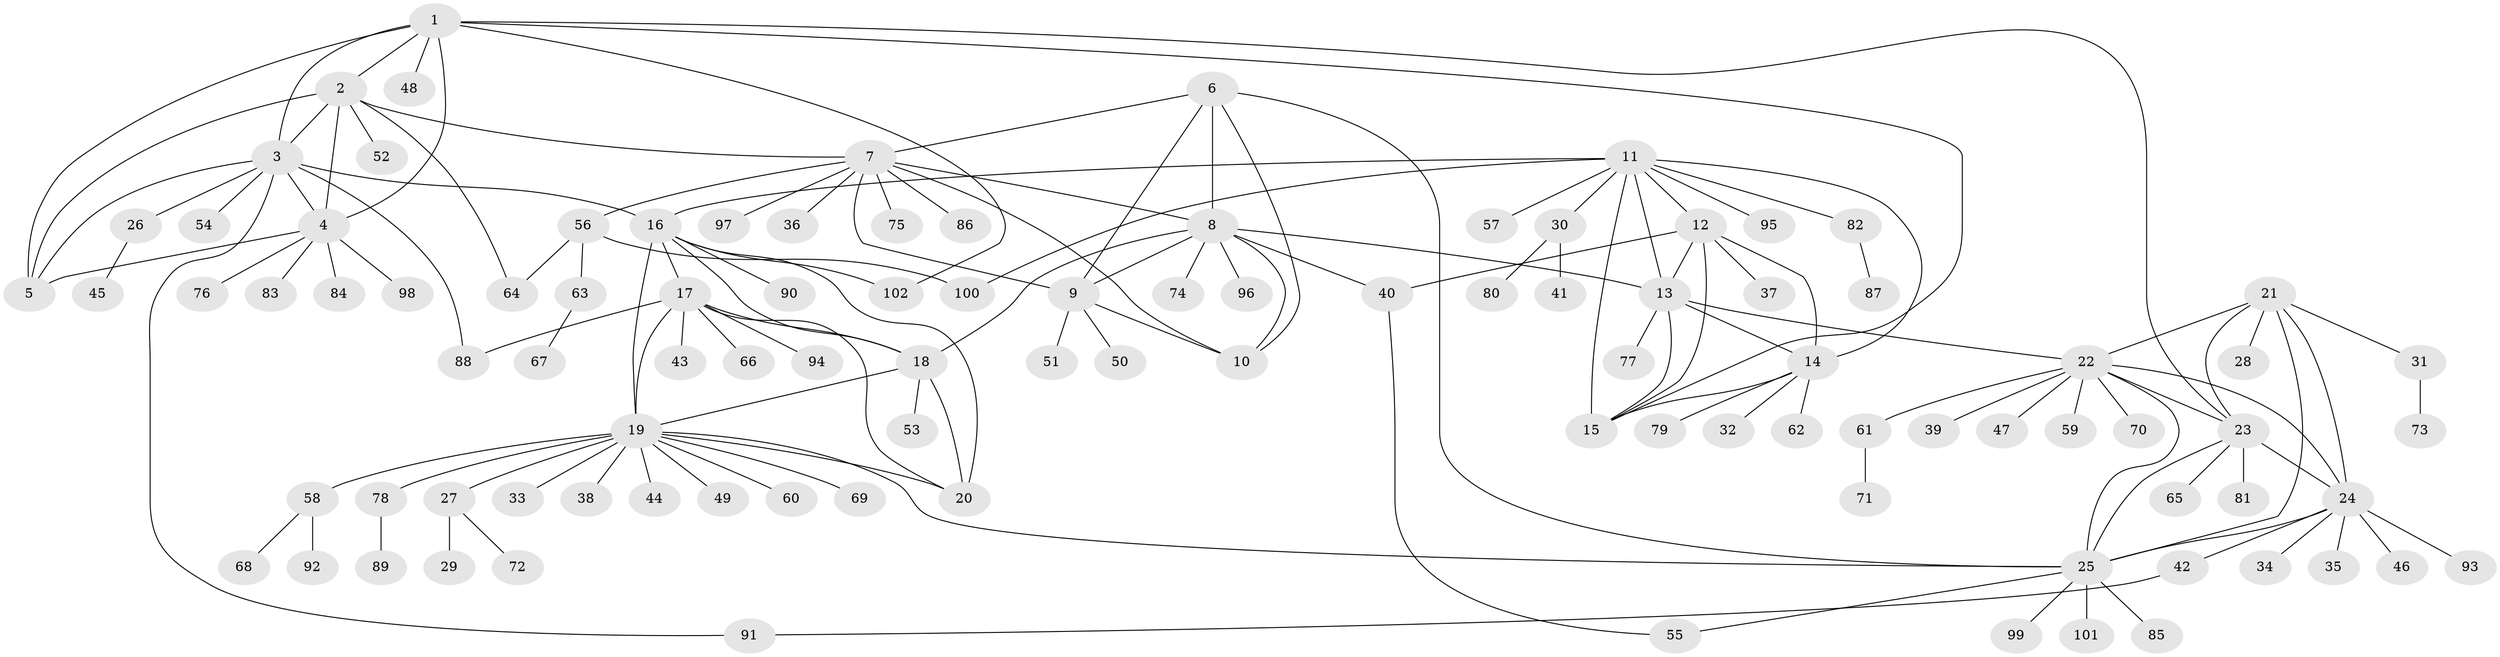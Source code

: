// coarse degree distribution, {10: 0.02531645569620253, 5: 0.02531645569620253, 7: 0.02531645569620253, 3: 0.02531645569620253, 8: 0.05063291139240506, 4: 0.0379746835443038, 9: 0.012658227848101266, 6: 0.012658227848101266, 11: 0.02531645569620253, 1: 0.6455696202531646, 2: 0.11392405063291139}
// Generated by graph-tools (version 1.1) at 2025/42/03/06/25 10:42:10]
// undirected, 102 vertices, 144 edges
graph export_dot {
graph [start="1"]
  node [color=gray90,style=filled];
  1;
  2;
  3;
  4;
  5;
  6;
  7;
  8;
  9;
  10;
  11;
  12;
  13;
  14;
  15;
  16;
  17;
  18;
  19;
  20;
  21;
  22;
  23;
  24;
  25;
  26;
  27;
  28;
  29;
  30;
  31;
  32;
  33;
  34;
  35;
  36;
  37;
  38;
  39;
  40;
  41;
  42;
  43;
  44;
  45;
  46;
  47;
  48;
  49;
  50;
  51;
  52;
  53;
  54;
  55;
  56;
  57;
  58;
  59;
  60;
  61;
  62;
  63;
  64;
  65;
  66;
  67;
  68;
  69;
  70;
  71;
  72;
  73;
  74;
  75;
  76;
  77;
  78;
  79;
  80;
  81;
  82;
  83;
  84;
  85;
  86;
  87;
  88;
  89;
  90;
  91;
  92;
  93;
  94;
  95;
  96;
  97;
  98;
  99;
  100;
  101;
  102;
  1 -- 2;
  1 -- 3;
  1 -- 4;
  1 -- 5;
  1 -- 15;
  1 -- 23;
  1 -- 48;
  1 -- 102;
  2 -- 3;
  2 -- 4;
  2 -- 5;
  2 -- 7;
  2 -- 52;
  2 -- 64;
  3 -- 4;
  3 -- 5;
  3 -- 16;
  3 -- 26;
  3 -- 54;
  3 -- 88;
  3 -- 91;
  4 -- 5;
  4 -- 76;
  4 -- 83;
  4 -- 84;
  4 -- 98;
  6 -- 7;
  6 -- 8;
  6 -- 9;
  6 -- 10;
  6 -- 25;
  7 -- 8;
  7 -- 9;
  7 -- 10;
  7 -- 36;
  7 -- 56;
  7 -- 75;
  7 -- 86;
  7 -- 97;
  8 -- 9;
  8 -- 10;
  8 -- 13;
  8 -- 18;
  8 -- 40;
  8 -- 74;
  8 -- 96;
  9 -- 10;
  9 -- 50;
  9 -- 51;
  11 -- 12;
  11 -- 13;
  11 -- 14;
  11 -- 15;
  11 -- 16;
  11 -- 30;
  11 -- 57;
  11 -- 82;
  11 -- 95;
  11 -- 100;
  12 -- 13;
  12 -- 14;
  12 -- 15;
  12 -- 37;
  12 -- 40;
  13 -- 14;
  13 -- 15;
  13 -- 22;
  13 -- 77;
  14 -- 15;
  14 -- 32;
  14 -- 62;
  14 -- 79;
  16 -- 17;
  16 -- 18;
  16 -- 19;
  16 -- 20;
  16 -- 90;
  16 -- 102;
  17 -- 18;
  17 -- 19;
  17 -- 20;
  17 -- 43;
  17 -- 66;
  17 -- 88;
  17 -- 94;
  18 -- 19;
  18 -- 20;
  18 -- 53;
  19 -- 20;
  19 -- 25;
  19 -- 27;
  19 -- 33;
  19 -- 38;
  19 -- 44;
  19 -- 49;
  19 -- 58;
  19 -- 60;
  19 -- 69;
  19 -- 78;
  21 -- 22;
  21 -- 23;
  21 -- 24;
  21 -- 25;
  21 -- 28;
  21 -- 31;
  22 -- 23;
  22 -- 24;
  22 -- 25;
  22 -- 39;
  22 -- 47;
  22 -- 59;
  22 -- 61;
  22 -- 70;
  23 -- 24;
  23 -- 25;
  23 -- 65;
  23 -- 81;
  24 -- 25;
  24 -- 34;
  24 -- 35;
  24 -- 42;
  24 -- 46;
  24 -- 93;
  25 -- 55;
  25 -- 85;
  25 -- 99;
  25 -- 101;
  26 -- 45;
  27 -- 29;
  27 -- 72;
  30 -- 41;
  30 -- 80;
  31 -- 73;
  40 -- 55;
  42 -- 91;
  56 -- 63;
  56 -- 64;
  56 -- 100;
  58 -- 68;
  58 -- 92;
  61 -- 71;
  63 -- 67;
  78 -- 89;
  82 -- 87;
}
